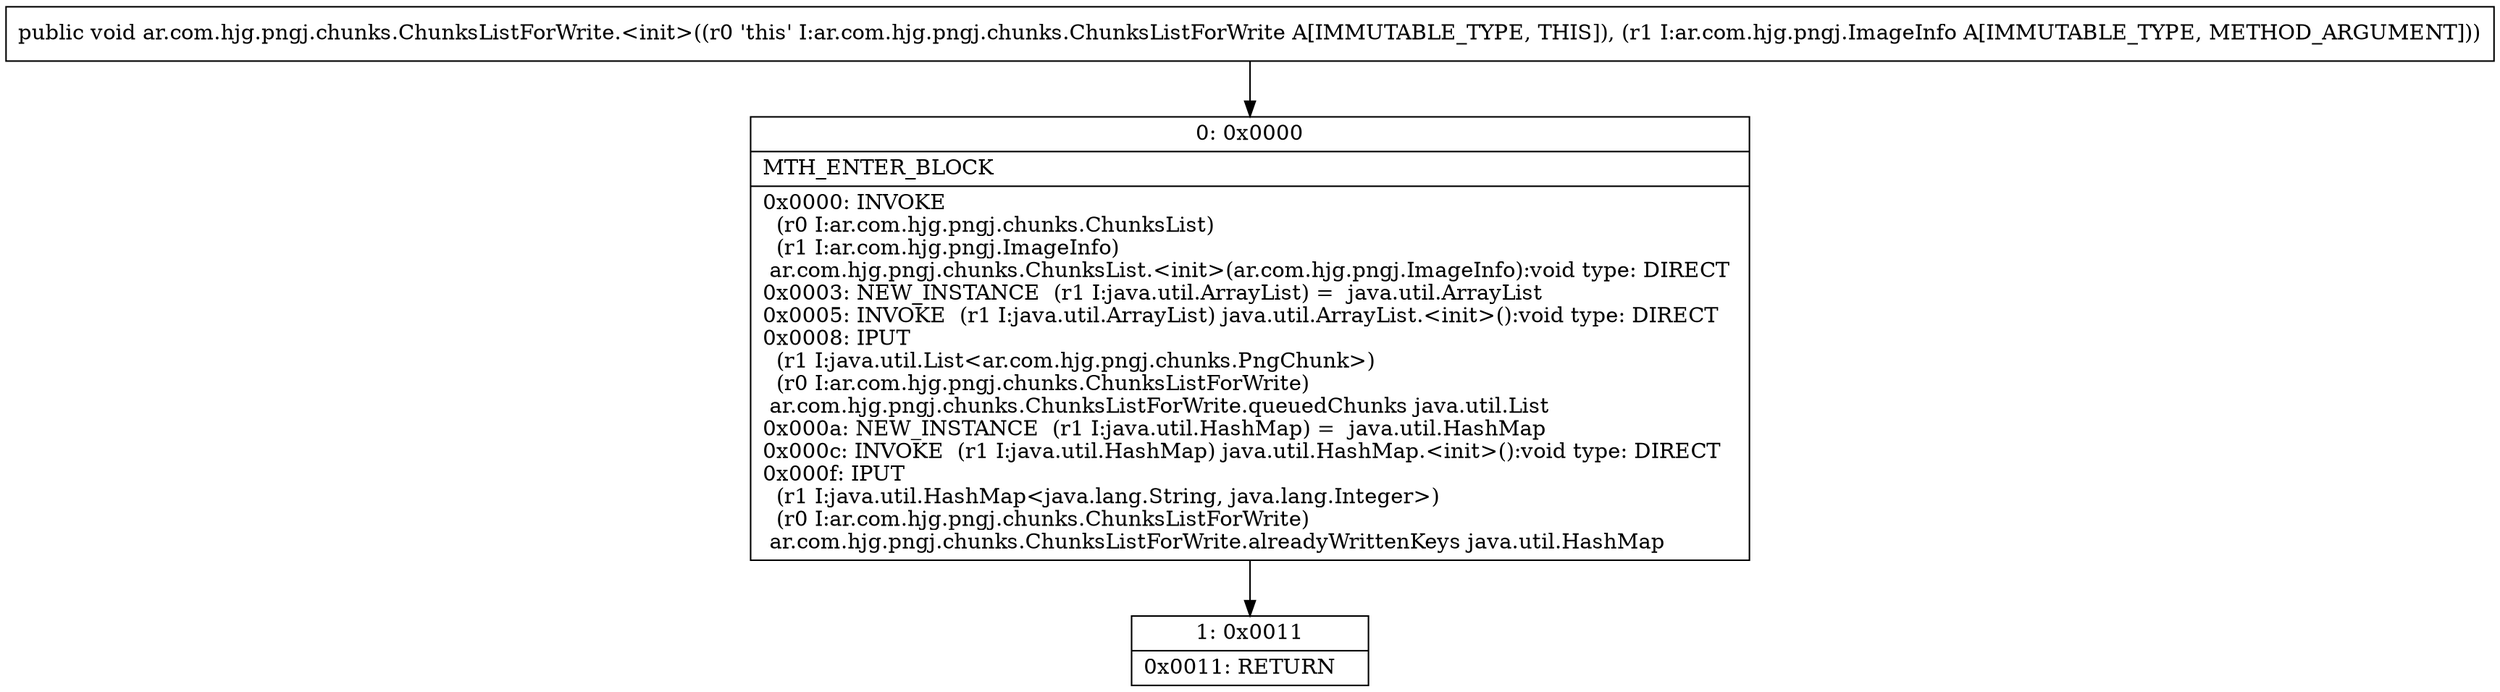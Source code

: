 digraph "CFG forar.com.hjg.pngj.chunks.ChunksListForWrite.\<init\>(Lar\/com\/hjg\/pngj\/ImageInfo;)V" {
Node_0 [shape=record,label="{0\:\ 0x0000|MTH_ENTER_BLOCK\l|0x0000: INVOKE  \l  (r0 I:ar.com.hjg.pngj.chunks.ChunksList)\l  (r1 I:ar.com.hjg.pngj.ImageInfo)\l ar.com.hjg.pngj.chunks.ChunksList.\<init\>(ar.com.hjg.pngj.ImageInfo):void type: DIRECT \l0x0003: NEW_INSTANCE  (r1 I:java.util.ArrayList) =  java.util.ArrayList \l0x0005: INVOKE  (r1 I:java.util.ArrayList) java.util.ArrayList.\<init\>():void type: DIRECT \l0x0008: IPUT  \l  (r1 I:java.util.List\<ar.com.hjg.pngj.chunks.PngChunk\>)\l  (r0 I:ar.com.hjg.pngj.chunks.ChunksListForWrite)\l ar.com.hjg.pngj.chunks.ChunksListForWrite.queuedChunks java.util.List \l0x000a: NEW_INSTANCE  (r1 I:java.util.HashMap) =  java.util.HashMap \l0x000c: INVOKE  (r1 I:java.util.HashMap) java.util.HashMap.\<init\>():void type: DIRECT \l0x000f: IPUT  \l  (r1 I:java.util.HashMap\<java.lang.String, java.lang.Integer\>)\l  (r0 I:ar.com.hjg.pngj.chunks.ChunksListForWrite)\l ar.com.hjg.pngj.chunks.ChunksListForWrite.alreadyWrittenKeys java.util.HashMap \l}"];
Node_1 [shape=record,label="{1\:\ 0x0011|0x0011: RETURN   \l}"];
MethodNode[shape=record,label="{public void ar.com.hjg.pngj.chunks.ChunksListForWrite.\<init\>((r0 'this' I:ar.com.hjg.pngj.chunks.ChunksListForWrite A[IMMUTABLE_TYPE, THIS]), (r1 I:ar.com.hjg.pngj.ImageInfo A[IMMUTABLE_TYPE, METHOD_ARGUMENT])) }"];
MethodNode -> Node_0;
Node_0 -> Node_1;
}

